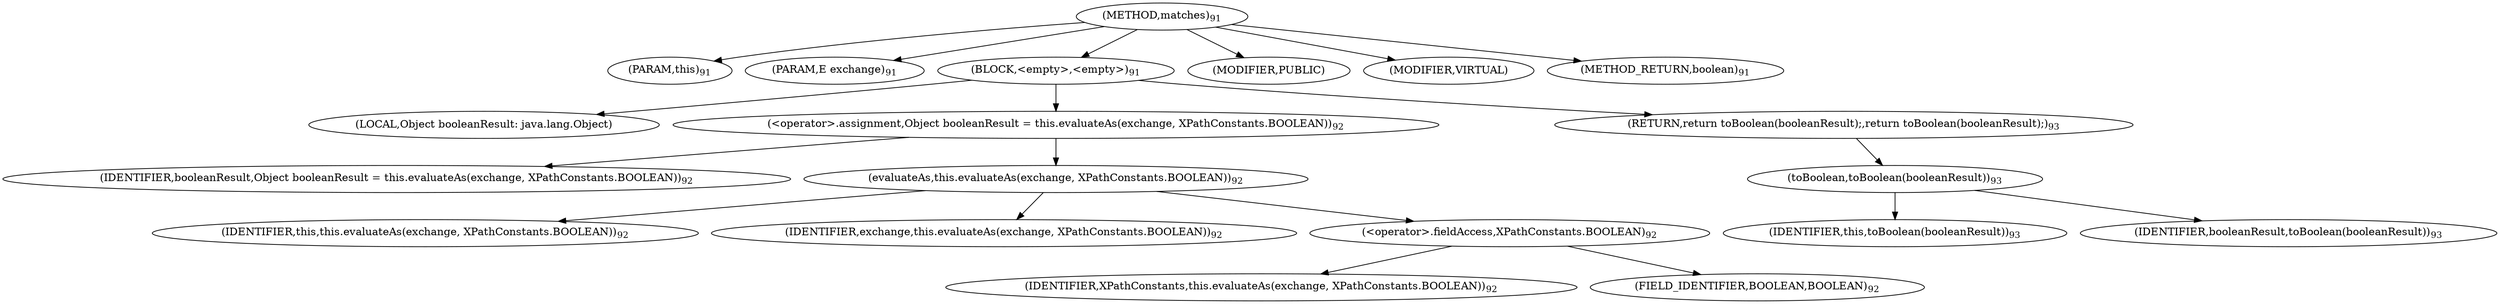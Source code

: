 digraph "matches" {  
"226" [label = <(METHOD,matches)<SUB>91</SUB>> ]
"6" [label = <(PARAM,this)<SUB>91</SUB>> ]
"227" [label = <(PARAM,E exchange)<SUB>91</SUB>> ]
"228" [label = <(BLOCK,&lt;empty&gt;,&lt;empty&gt;)<SUB>91</SUB>> ]
"229" [label = <(LOCAL,Object booleanResult: java.lang.Object)> ]
"230" [label = <(&lt;operator&gt;.assignment,Object booleanResult = this.evaluateAs(exchange, XPathConstants.BOOLEAN))<SUB>92</SUB>> ]
"231" [label = <(IDENTIFIER,booleanResult,Object booleanResult = this.evaluateAs(exchange, XPathConstants.BOOLEAN))<SUB>92</SUB>> ]
"232" [label = <(evaluateAs,this.evaluateAs(exchange, XPathConstants.BOOLEAN))<SUB>92</SUB>> ]
"5" [label = <(IDENTIFIER,this,this.evaluateAs(exchange, XPathConstants.BOOLEAN))<SUB>92</SUB>> ]
"233" [label = <(IDENTIFIER,exchange,this.evaluateAs(exchange, XPathConstants.BOOLEAN))<SUB>92</SUB>> ]
"234" [label = <(&lt;operator&gt;.fieldAccess,XPathConstants.BOOLEAN)<SUB>92</SUB>> ]
"235" [label = <(IDENTIFIER,XPathConstants,this.evaluateAs(exchange, XPathConstants.BOOLEAN))<SUB>92</SUB>> ]
"236" [label = <(FIELD_IDENTIFIER,BOOLEAN,BOOLEAN)<SUB>92</SUB>> ]
"237" [label = <(RETURN,return toBoolean(booleanResult);,return toBoolean(booleanResult);)<SUB>93</SUB>> ]
"238" [label = <(toBoolean,toBoolean(booleanResult))<SUB>93</SUB>> ]
"7" [label = <(IDENTIFIER,this,toBoolean(booleanResult))<SUB>93</SUB>> ]
"239" [label = <(IDENTIFIER,booleanResult,toBoolean(booleanResult))<SUB>93</SUB>> ]
"240" [label = <(MODIFIER,PUBLIC)> ]
"241" [label = <(MODIFIER,VIRTUAL)> ]
"242" [label = <(METHOD_RETURN,boolean)<SUB>91</SUB>> ]
  "226" -> "6" 
  "226" -> "227" 
  "226" -> "228" 
  "226" -> "240" 
  "226" -> "241" 
  "226" -> "242" 
  "228" -> "229" 
  "228" -> "230" 
  "228" -> "237" 
  "230" -> "231" 
  "230" -> "232" 
  "232" -> "5" 
  "232" -> "233" 
  "232" -> "234" 
  "234" -> "235" 
  "234" -> "236" 
  "237" -> "238" 
  "238" -> "7" 
  "238" -> "239" 
}
